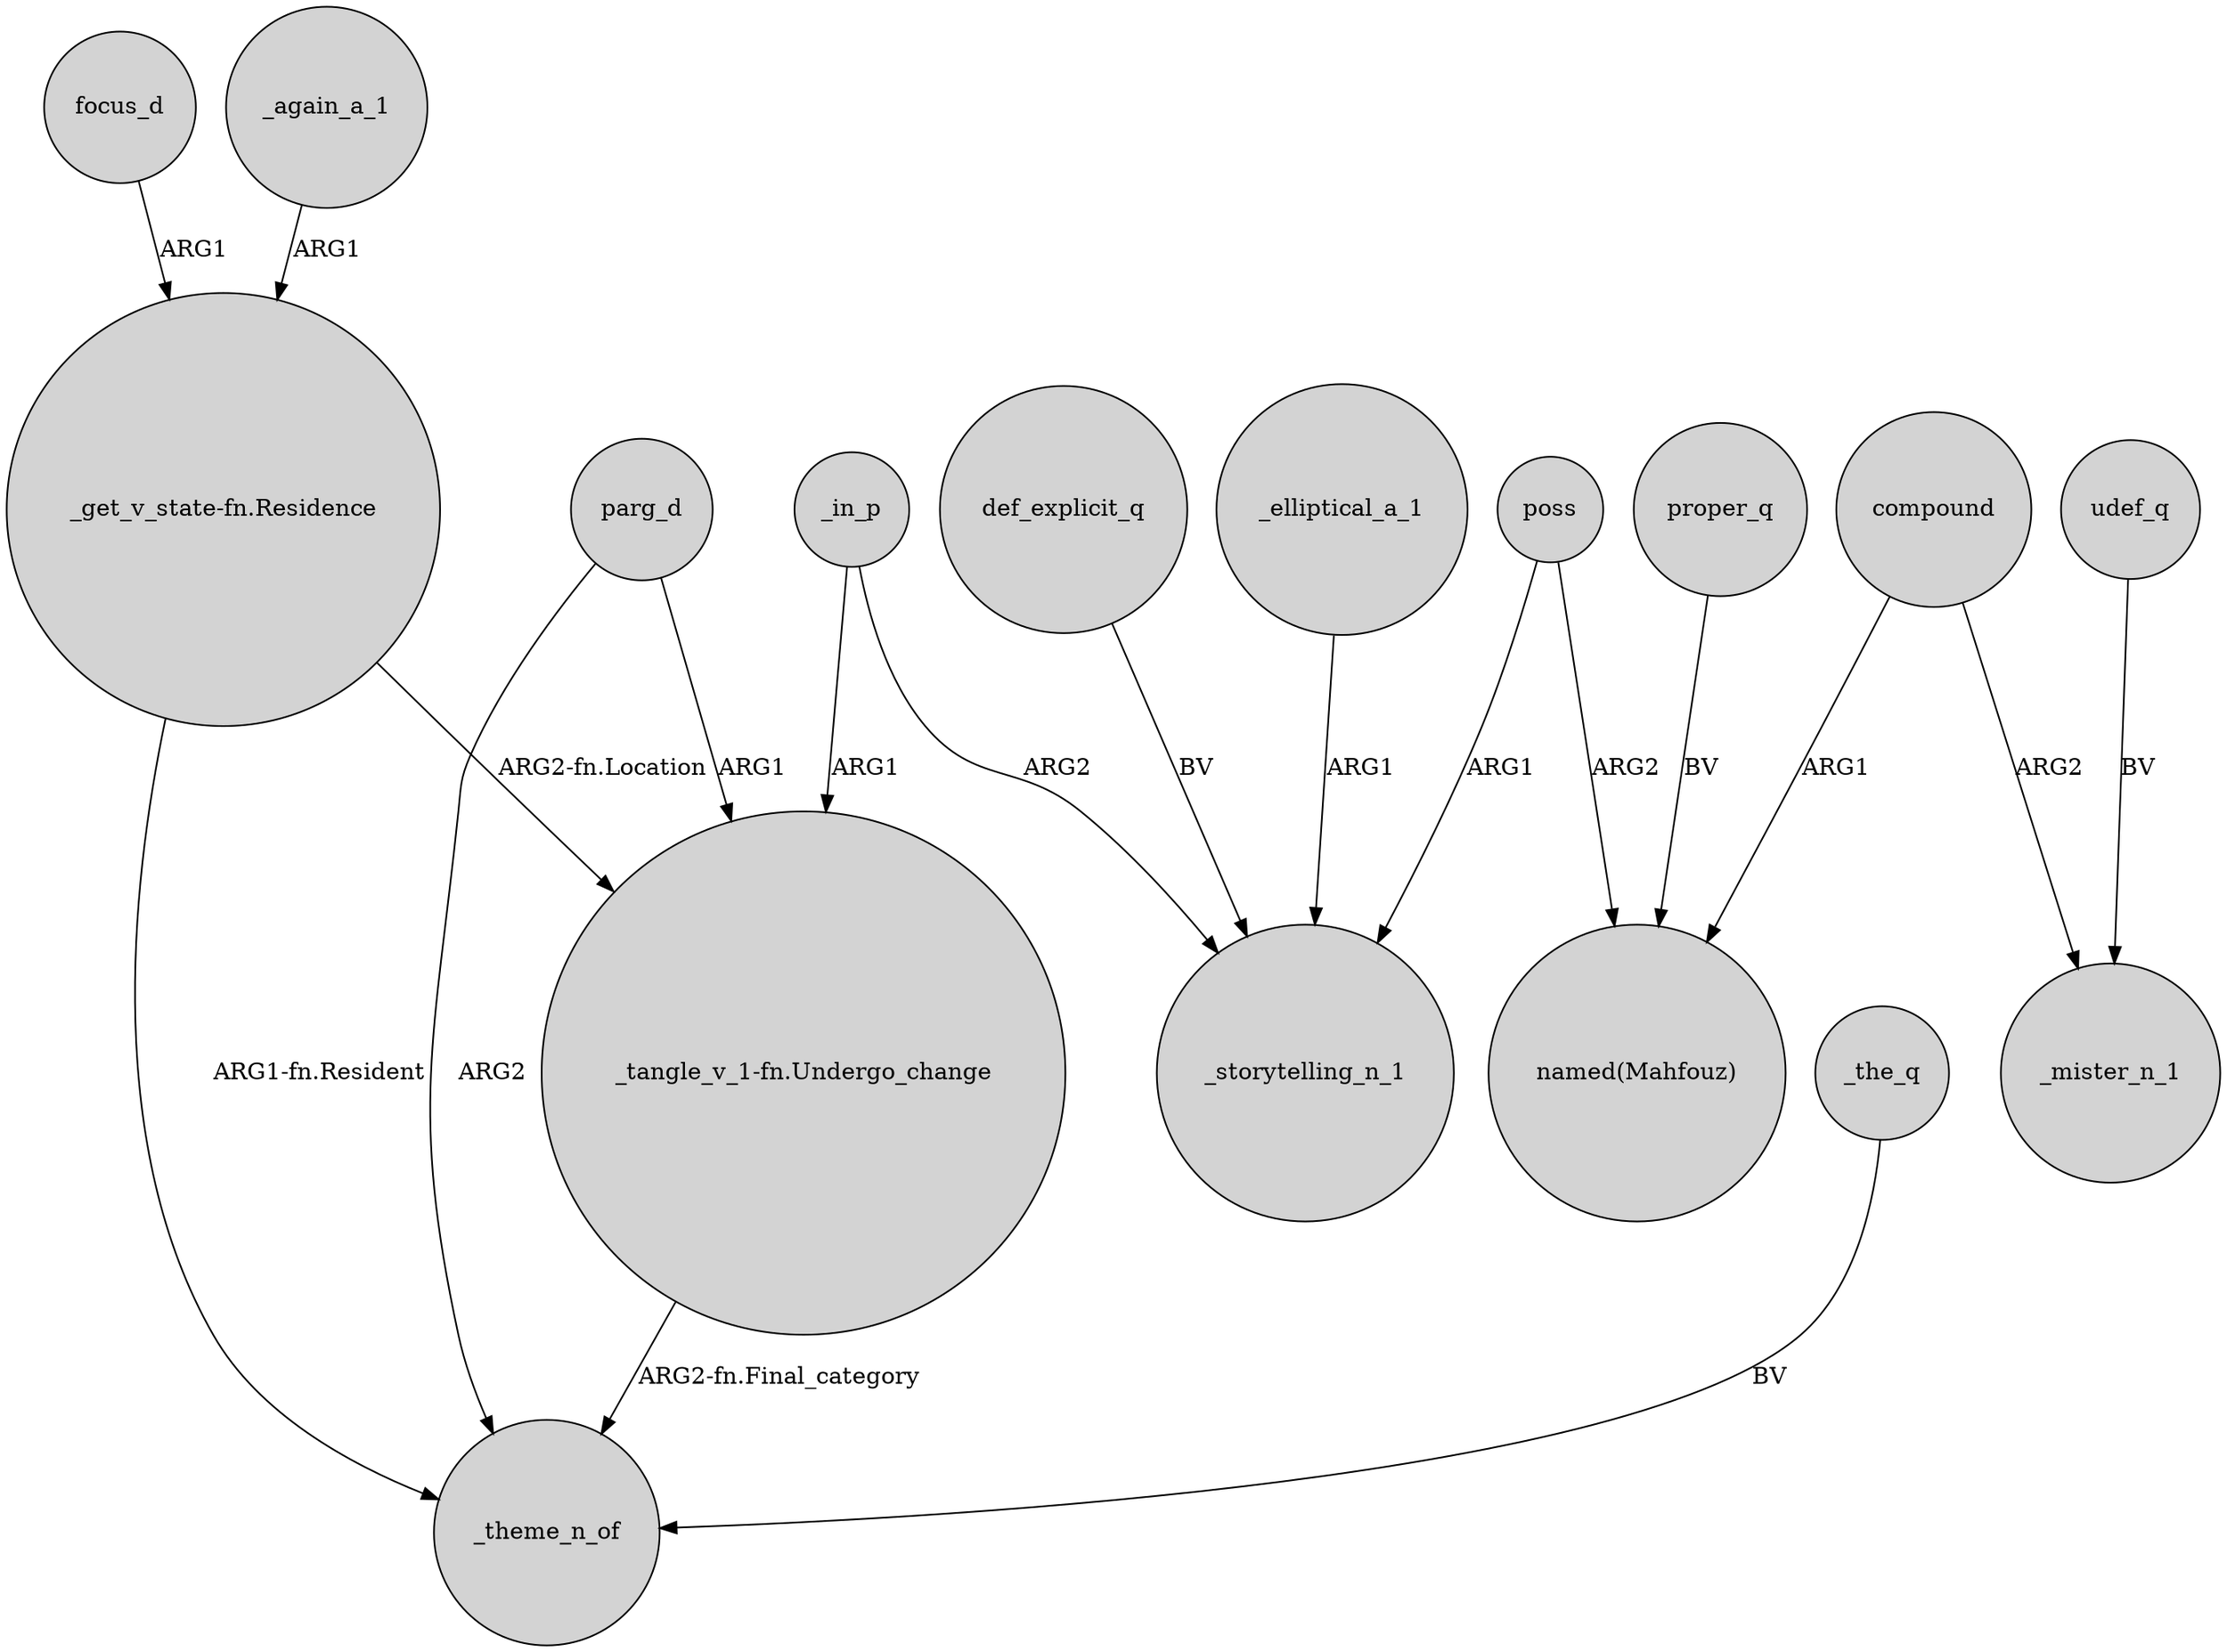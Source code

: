 digraph {
	node [shape=circle style=filled]
	poss -> _storytelling_n_1 [label=ARG1]
	_in_p -> _storytelling_n_1 [label=ARG2]
	poss -> "named(Mahfouz)" [label=ARG2]
	compound -> "named(Mahfouz)" [label=ARG1]
	compound -> _mister_n_1 [label=ARG2]
	udef_q -> _mister_n_1 [label=BV]
	focus_d -> "_get_v_state-fn.Residence" [label=ARG1]
	def_explicit_q -> _storytelling_n_1 [label=BV]
	parg_d -> "_tangle_v_1-fn.Undergo_change" [label=ARG1]
	_the_q -> _theme_n_of [label=BV]
	_elliptical_a_1 -> _storytelling_n_1 [label=ARG1]
	_again_a_1 -> "_get_v_state-fn.Residence" [label=ARG1]
	"_tangle_v_1-fn.Undergo_change" -> _theme_n_of [label="ARG2-fn.Final_category"]
	_in_p -> "_tangle_v_1-fn.Undergo_change" [label=ARG1]
	parg_d -> _theme_n_of [label=ARG2]
	"_get_v_state-fn.Residence" -> "_tangle_v_1-fn.Undergo_change" [label="ARG2-fn.Location"]
	"_get_v_state-fn.Residence" -> _theme_n_of [label="ARG1-fn.Resident"]
	proper_q -> "named(Mahfouz)" [label=BV]
}
